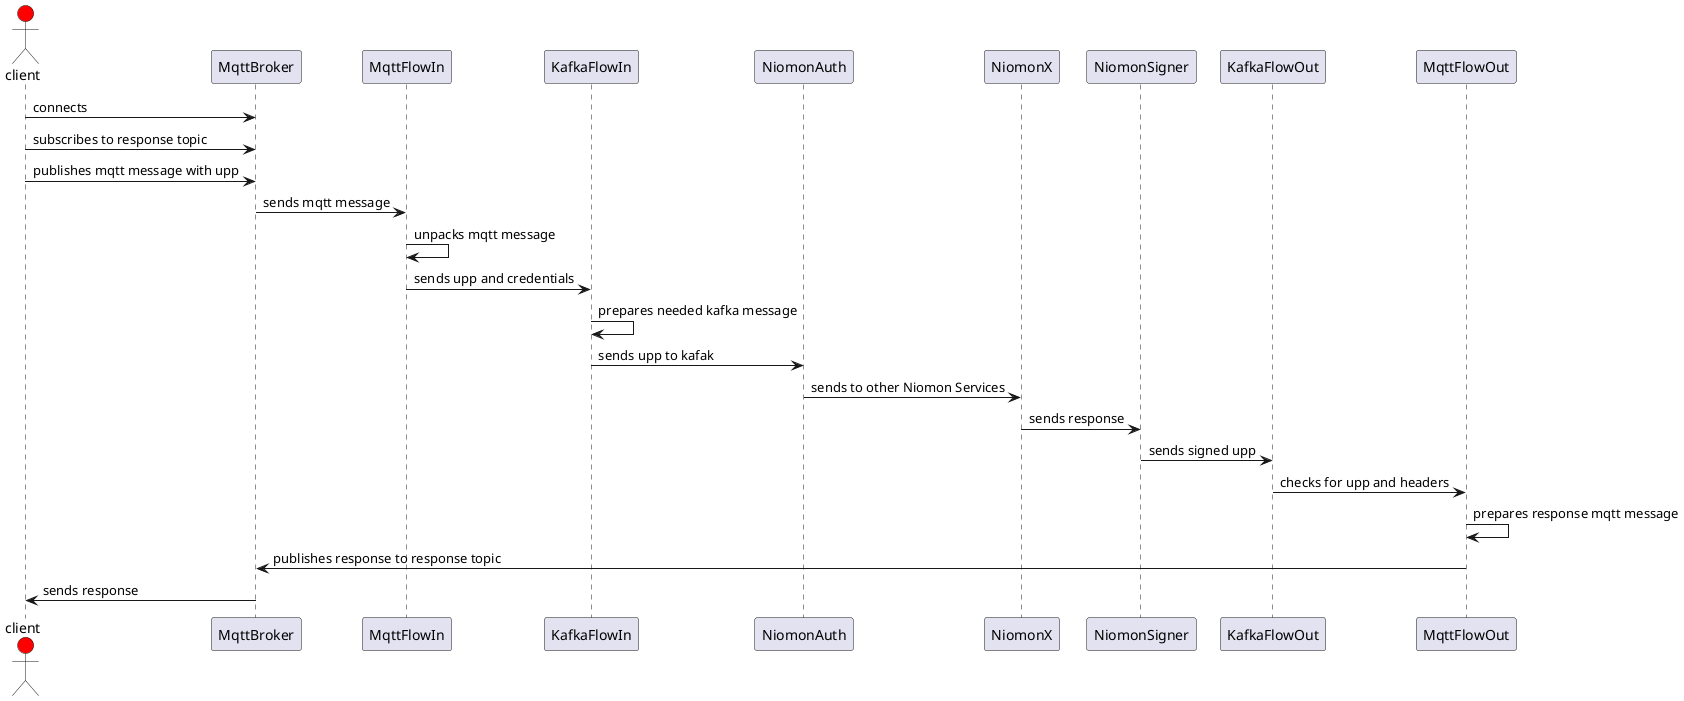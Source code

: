 @startuml

actor client #red
client->MqttBroker: connects
client->MqttBroker: subscribes to response topic
client->MqttBroker: publishes mqtt message with upp
MqttBroker -> MqttFlowIn: sends mqtt message
MqttFlowIn->MqttFlowIn : unpacks mqtt message
MqttFlowIn->KafkaFlowIn: sends upp and credentials
KafkaFlowIn->KafkaFlowIn: prepares needed kafka message
KafkaFlowIn->NiomonAuth: sends upp to kafak
NiomonAuth->NiomonX: sends to other Niomon Services
NiomonX->NiomonSigner: sends response
NiomonSigner->KafkaFlowOut: sends signed upp
KafkaFlowOut->MqttFlowOut: checks for upp and headers
MqttFlowOut->MqttFlowOut: prepares response mqtt message
MqttFlowOut->MqttBroker: publishes response to response topic
MqttBroker->client: sends response
@enduml